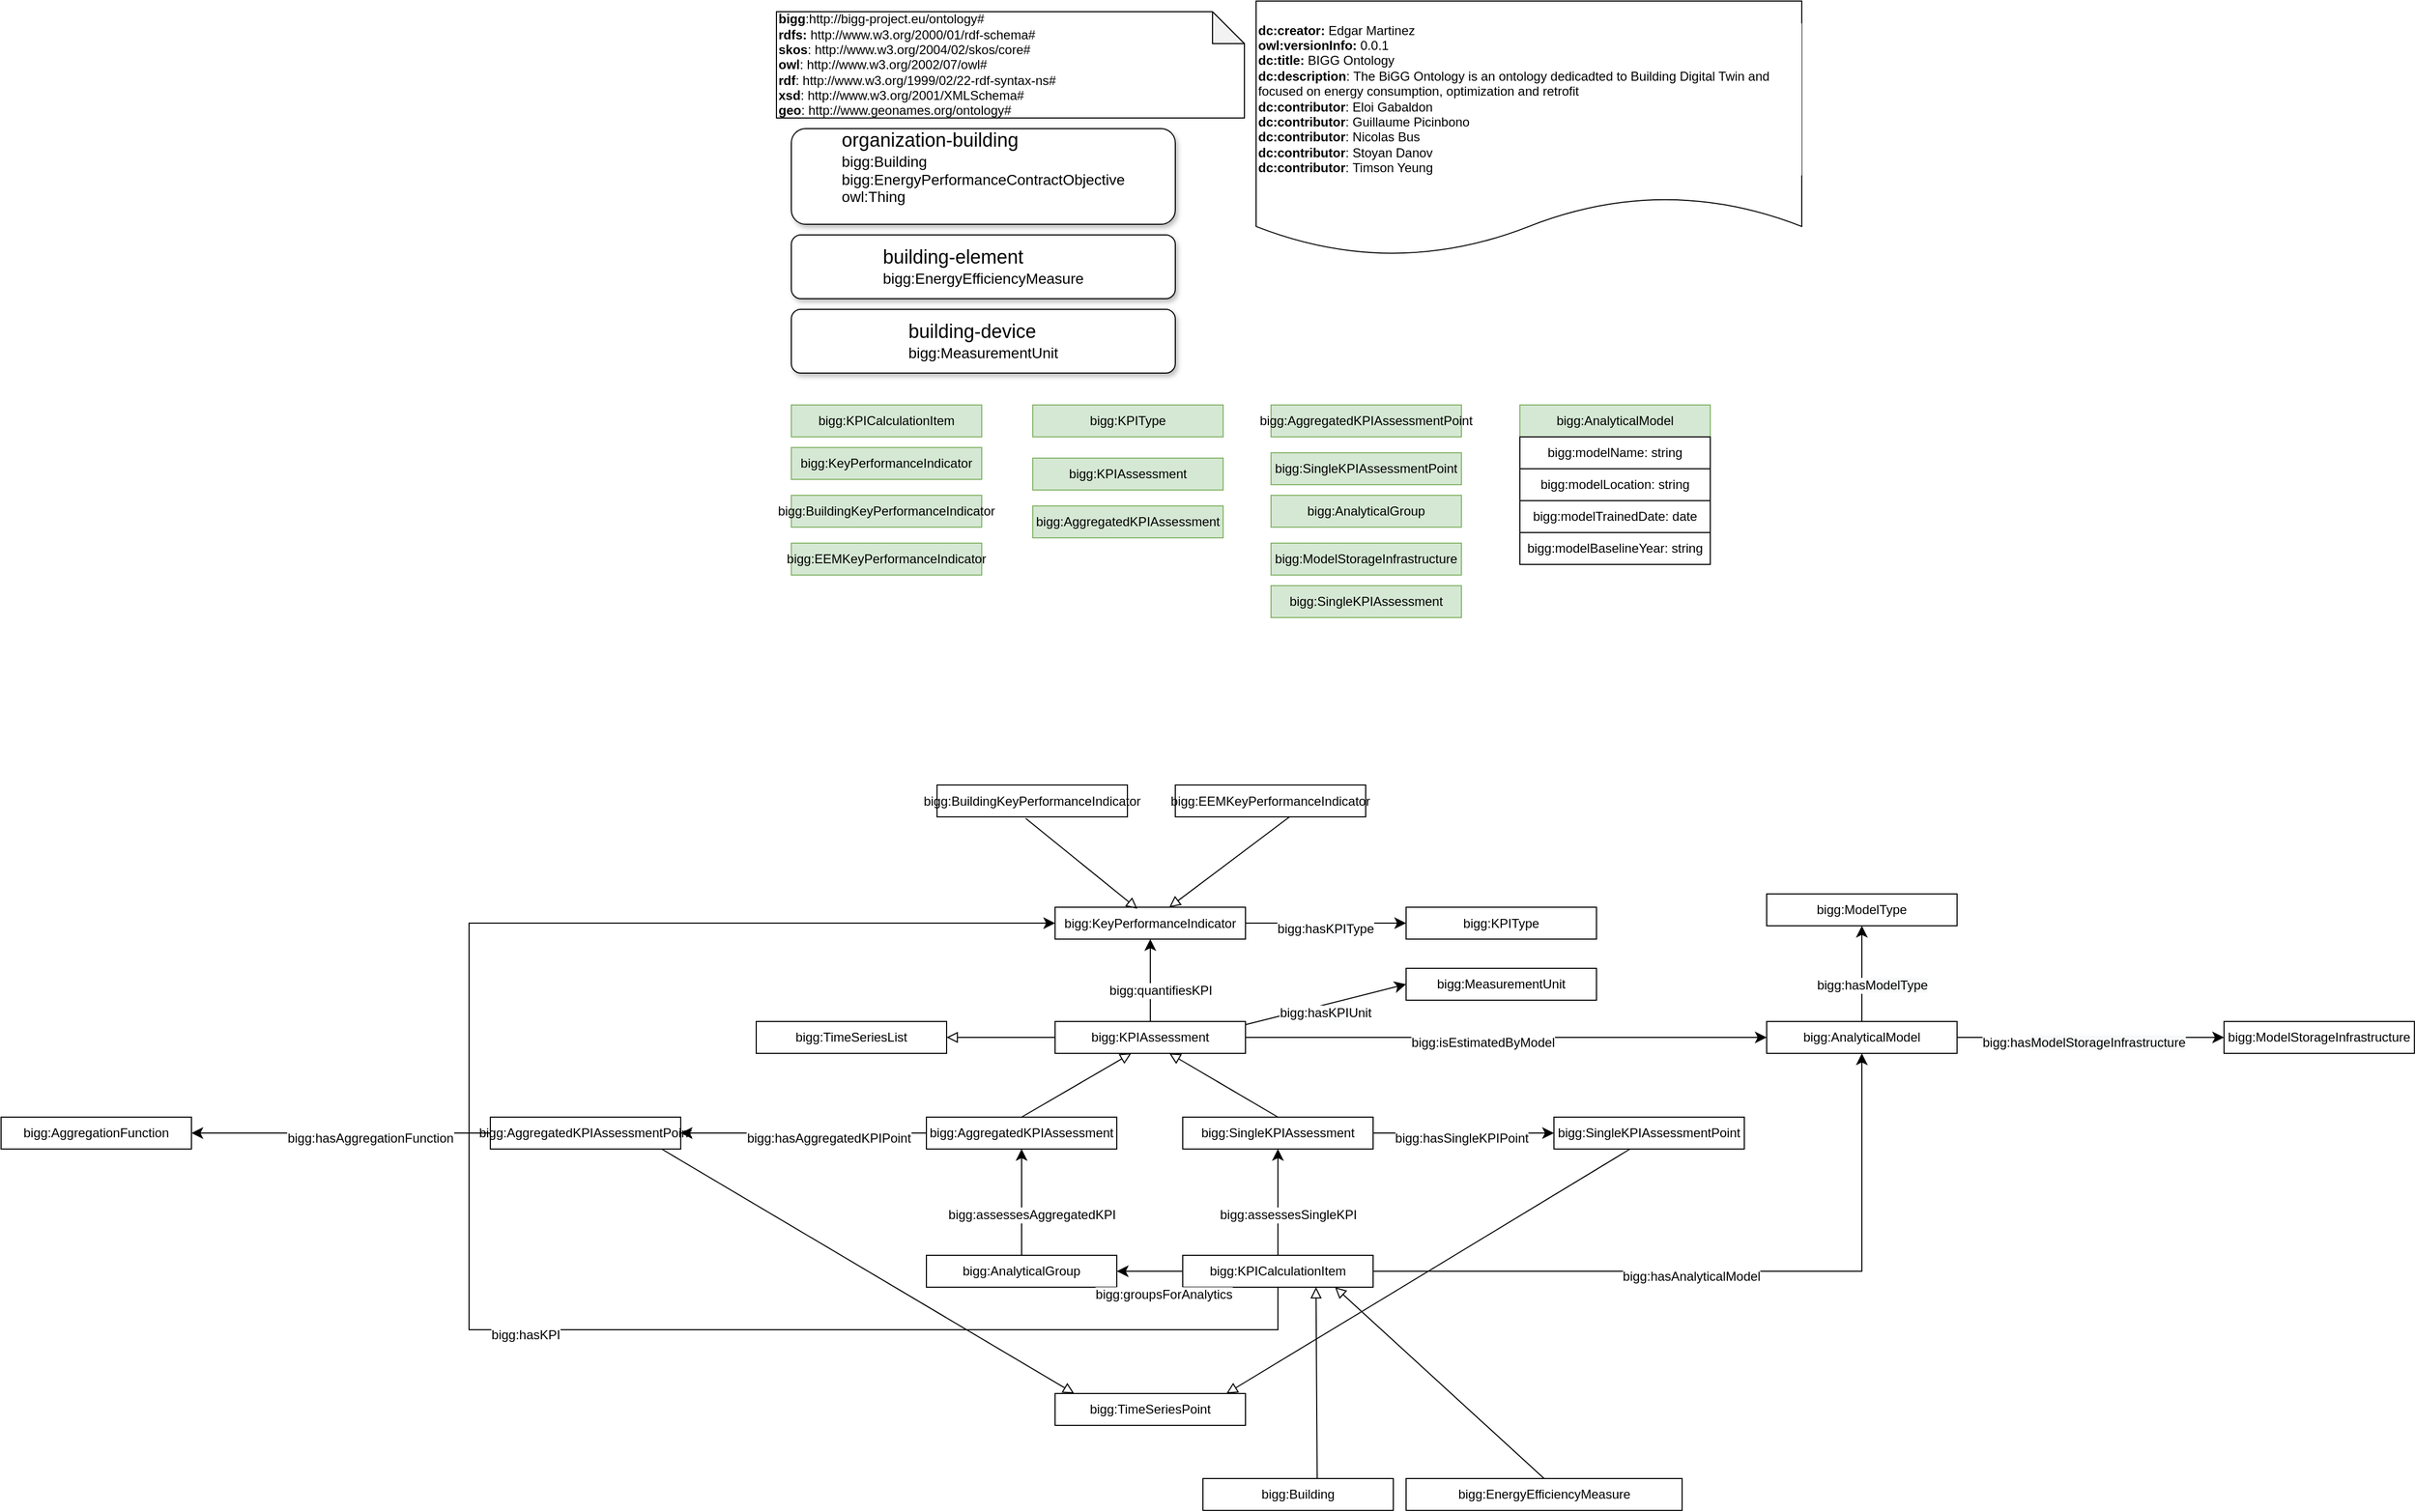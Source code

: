 <mxfile version="20.3.0" type="device"><diagram id="xN5c13emSfbrc5WPA_zT" name="Page-1"><mxGraphModel dx="1933" dy="2021" grid="1" gridSize="10" guides="1" tooltips="1" connect="1" arrows="1" fold="1" page="1" pageScale="1" pageWidth="827" pageHeight="1169" math="0" shadow="0"><root><mxCell id="0"/><mxCell id="1" parent="0"/><mxCell id="2" value="&lt;div&gt;&lt;b&gt;bigg&lt;/b&gt;:http://bigg-project.eu/ontology#&lt;/div&gt;&lt;div&gt;&lt;/div&gt;&lt;b&gt;rdfs:&lt;/b&gt; http://www.w3.org/2000/01/rdf-schema#&lt;br&gt;&lt;div&gt;&lt;span style=&quot;background-color: initial;&quot;&gt;&lt;b&gt;skos&lt;/b&gt;: http://www.w3.org/2004/02/skos/core#&lt;/span&gt;&lt;br&gt;&lt;/div&gt;&lt;div&gt;&lt;b&gt;owl&lt;/b&gt;: http://www.w3.org/2002/07/owl#&lt;/div&gt;&lt;div&gt;&lt;span style=&quot;background-color: initial;&quot;&gt;&lt;b&gt;rdf&lt;/b&gt;: http://www.w3.org/1999/02/22-rdf-syntax-ns#&lt;/span&gt;&lt;br&gt;&lt;/div&gt;&lt;div&gt;&lt;b&gt;xsd&lt;/b&gt;: http://www.w3.org/2001/XMLSchema#&lt;/div&gt;&lt;div&gt;&lt;span style=&quot;background-color: initial;&quot;&gt;&lt;b&gt;geo&lt;/b&gt;: http://www.geonames.org/ontology#&lt;/span&gt;&lt;/div&gt;" style="shape=note;whiteSpace=wrap;html=1;backgroundOutline=1;darkOpacity=0.05;align=left;" parent="1" vertex="1"><mxGeometry x="-51" y="-60" width="440" height="100" as="geometry"/></mxCell><mxCell id="3" value="&lt;div&gt;&lt;b&gt;dc:creator:&lt;/b&gt;&amp;nbsp;Edgar Martinez&lt;/div&gt;&lt;div&gt;&lt;b&gt;owl:versionInfo:&lt;/b&gt; 0.0.1&lt;/div&gt;&lt;div&gt;&lt;b&gt;dc:title:&lt;/b&gt;&amp;nbsp;BIGG Ontology&lt;/div&gt;&lt;div&gt;&lt;b&gt;dc:description&lt;/b&gt;:&amp;nbsp;The BiGG Ontology is an ontology dedicadted to Building Digital Twin and focused on energy consumption, optimization and retrofit&lt;/div&gt;&lt;div&gt;&lt;b&gt;dc:contributor&lt;/b&gt;:&amp;nbsp;Eloi Gabaldon&lt;/div&gt;&lt;div&gt;&lt;b&gt;dc:contributor&lt;/b&gt;:&amp;nbsp;Guillaume Picinbono&lt;br&gt;&lt;/div&gt;&lt;div&gt;&lt;b&gt;dc:contributor&lt;/b&gt;:&amp;nbsp;&lt;span style=&quot;background-color: rgb(255, 255, 255);&quot;&gt;Nicolas Bus&lt;br&gt;&lt;/span&gt;&lt;/div&gt;&lt;div&gt;&lt;span style=&quot;background-color: rgb(255, 255, 255);&quot;&gt;&lt;b&gt;dc:contributor&lt;/b&gt;:&amp;nbsp;Stoyan Danov&lt;br&gt;&lt;/span&gt;&lt;/div&gt;&lt;div&gt;&lt;span style=&quot;background-color: rgb(255, 255, 255);&quot;&gt;&lt;b&gt;dc:contributor&lt;/b&gt;:&amp;nbsp;Timson Yeung&lt;/span&gt;&lt;/div&gt;" style="shape=document;whiteSpace=wrap;html=1;boundedLbl=1;labelBackgroundColor=#ffffff;strokeColor=#000000;fontSize=12;fontColor=#000000;size=0.233;align=left;" parent="1" vertex="1"><mxGeometry x="400" y="-70" width="513" height="240" as="geometry"/></mxCell><mxCell id="48" value="bigg:KPICalculationItem" style="rounded=0;whiteSpace=wrap;html=1;snapToPoint=1;points=[[0.1,0],[0.2,0],[0.3,0],[0.4,0],[0.5,0],[0.6,0],[0.7,0],[0.8,0],[0.9,0],[0,0.1],[0,0.3],[0,0.5],[0,0.7],[0,0.9],[0.1,1],[0.2,1],[0.3,1],[0.4,1],[0.5,1],[0.6,1],[0.7,1],[0.8,1],[0.9,1],[1,0.1],[1,0.3],[1,0.5],[1,0.7],[1,0.9]];fillColor=#d5e8d4;strokeColor=#82b366;" parent="1" vertex="1"><mxGeometry x="-37" y="310.0" width="179" height="30" as="geometry"/></mxCell><mxCell id="138" value="bigg:AnalyticalGroup" style="rounded=0;whiteSpace=wrap;html=1;snapToPoint=1;points=[[0.1,0],[0.2,0],[0.3,0],[0.4,0],[0.5,0],[0.6,0],[0.7,0],[0.8,0],[0.9,0],[0,0.1],[0,0.3],[0,0.5],[0,0.7],[0,0.9],[0.1,1],[0.2,1],[0.3,1],[0.4,1],[0.5,1],[0.6,1],[0.7,1],[0.8,1],[0.9,1],[1,0.1],[1,0.3],[1,0.5],[1,0.7],[1,0.9]];fillColor=#d5e8d4;strokeColor=#82b366;" parent="1" vertex="1"><mxGeometry x="414" y="395" width="179" height="30" as="geometry"/></mxCell><mxCell id="139" value="bigg:KPIAssessment" style="rounded=0;whiteSpace=wrap;html=1;snapToPoint=1;points=[[0.1,0],[0.2,0],[0.3,0],[0.4,0],[0.5,0],[0.6,0],[0.7,0],[0.8,0],[0.9,0],[0,0.1],[0,0.3],[0,0.5],[0,0.7],[0,0.9],[0.1,1],[0.2,1],[0.3,1],[0.4,1],[0.5,1],[0.6,1],[0.7,1],[0.8,1],[0.9,1],[1,0.1],[1,0.3],[1,0.5],[1,0.7],[1,0.9]];fillColor=#d5e8d4;strokeColor=#82b366;" parent="1" vertex="1"><mxGeometry x="190" y="360" width="179" height="30" as="geometry"/></mxCell><mxCell id="140" value="bigg:AggregatedKPIAssessment" style="rounded=0;whiteSpace=wrap;html=1;snapToPoint=1;points=[[0.1,0],[0.2,0],[0.3,0],[0.4,0],[0.5,0],[0.6,0],[0.7,0],[0.8,0],[0.9,0],[0,0.1],[0,0.3],[0,0.5],[0,0.7],[0,0.9],[0.1,1],[0.2,1],[0.3,1],[0.4,1],[0.5,1],[0.6,1],[0.7,1],[0.8,1],[0.9,1],[1,0.1],[1,0.3],[1,0.5],[1,0.7],[1,0.9]];fillColor=#d5e8d4;strokeColor=#82b366;" parent="1" vertex="1"><mxGeometry x="190" y="405" width="179" height="30" as="geometry"/></mxCell><mxCell id="141" value="bigg:SingleKPIAssessment" style="rounded=0;whiteSpace=wrap;html=1;snapToPoint=1;points=[[0.1,0],[0.2,0],[0.3,0],[0.4,0],[0.5,0],[0.6,0],[0.7,0],[0.8,0],[0.9,0],[0,0.1],[0,0.3],[0,0.5],[0,0.7],[0,0.9],[0.1,1],[0.2,1],[0.3,1],[0.4,1],[0.5,1],[0.6,1],[0.7,1],[0.8,1],[0.9,1],[1,0.1],[1,0.3],[1,0.5],[1,0.7],[1,0.9]];fillColor=#d5e8d4;strokeColor=#82b366;" parent="1" vertex="1"><mxGeometry x="414" y="480" width="179" height="30" as="geometry"/></mxCell><mxCell id="142" value="bigg:AggregatedKPIAssessmentPoint" style="rounded=0;whiteSpace=wrap;html=1;snapToPoint=1;points=[[0.1,0],[0.2,0],[0.3,0],[0.4,0],[0.5,0],[0.6,0],[0.7,0],[0.8,0],[0.9,0],[0,0.1],[0,0.3],[0,0.5],[0,0.7],[0,0.9],[0.1,1],[0.2,1],[0.3,1],[0.4,1],[0.5,1],[0.6,1],[0.7,1],[0.8,1],[0.9,1],[1,0.1],[1,0.3],[1,0.5],[1,0.7],[1,0.9]];fillColor=#d5e8d4;strokeColor=#82b366;" parent="1" vertex="1"><mxGeometry x="414" y="310" width="179" height="30" as="geometry"/></mxCell><mxCell id="143" value="bigg:SingleKPIAssessmentPoint" style="rounded=0;whiteSpace=wrap;html=1;snapToPoint=1;points=[[0.1,0],[0.2,0],[0.3,0],[0.4,0],[0.5,0],[0.6,0],[0.7,0],[0.8,0],[0.9,0],[0,0.1],[0,0.3],[0,0.5],[0,0.7],[0,0.9],[0.1,1],[0.2,1],[0.3,1],[0.4,1],[0.5,1],[0.6,1],[0.7,1],[0.8,1],[0.9,1],[1,0.1],[1,0.3],[1,0.5],[1,0.7],[1,0.9]];fillColor=#d5e8d4;strokeColor=#82b366;" parent="1" vertex="1"><mxGeometry x="414" y="355" width="179" height="30" as="geometry"/></mxCell><mxCell id="144" value="bigg:AnalyticalModel" style="rounded=0;whiteSpace=wrap;html=1;snapToPoint=1;points=[[0.1,0],[0.2,0],[0.3,0],[0.4,0],[0.5,0],[0.6,0],[0.7,0],[0.8,0],[0.9,0],[0,0.1],[0,0.3],[0,0.5],[0,0.7],[0,0.9],[0.1,1],[0.2,1],[0.3,1],[0.4,1],[0.5,1],[0.6,1],[0.7,1],[0.8,1],[0.9,1],[1,0.1],[1,0.3],[1,0.5],[1,0.7],[1,0.9]];fillColor=#d5e8d4;strokeColor=#82b366;" parent="1" vertex="1"><mxGeometry x="648" y="310" width="179" height="30" as="geometry"/></mxCell><mxCell id="145" value="bigg:KeyPerformanceIndicator" style="rounded=0;whiteSpace=wrap;html=1;snapToPoint=1;points=[[0.1,0],[0.2,0],[0.3,0],[0.4,0],[0.5,0],[0.6,0],[0.7,0],[0.8,0],[0.9,0],[0,0.1],[0,0.3],[0,0.5],[0,0.7],[0,0.9],[0.1,1],[0.2,1],[0.3,1],[0.4,1],[0.5,1],[0.6,1],[0.7,1],[0.8,1],[0.9,1],[1,0.1],[1,0.3],[1,0.5],[1,0.7],[1,0.9]];fillColor=#d5e8d4;strokeColor=#82b366;" parent="1" vertex="1"><mxGeometry x="-37" y="350" width="179" height="30" as="geometry"/></mxCell><mxCell id="151" value="bigg:KPIType" style="rounded=0;whiteSpace=wrap;html=1;snapToPoint=1;points=[[0.1,0],[0.2,0],[0.3,0],[0.4,0],[0.5,0],[0.6,0],[0.7,0],[0.8,0],[0.9,0],[0,0.1],[0,0.3],[0,0.5],[0,0.7],[0,0.9],[0.1,1],[0.2,1],[0.3,1],[0.4,1],[0.5,1],[0.6,1],[0.7,1],[0.8,1],[0.9,1],[1,0.1],[1,0.3],[1,0.5],[1,0.7],[1,0.9]];fillColor=#d5e8d4;strokeColor=#82b366;" parent="1" vertex="1"><mxGeometry x="190" y="310" width="179" height="30" as="geometry"/></mxCell><mxCell id="152" value="bigg:KeyPerformanceIndicator" style="rounded=0;whiteSpace=wrap;html=1;snapToPoint=1;points=[[0.1,0],[0.2,0],[0.3,0],[0.4,0],[0.5,0],[0.6,0],[0.7,0],[0.8,0],[0.9,0],[0,0.1],[0,0.3],[0,0.5],[0,0.7],[0,0.9],[0.1,1],[0.2,1],[0.3,1],[0.4,1],[0.5,1],[0.6,1],[0.7,1],[0.8,1],[0.9,1],[1,0.1],[1,0.3],[1,0.5],[1,0.7],[1,0.9]];" parent="1" vertex="1"><mxGeometry x="211" y="782.5" width="179" height="30" as="geometry"/></mxCell><mxCell id="153" value="bigg:KPIType" style="rounded=0;whiteSpace=wrap;html=1;snapToPoint=1;points=[[0.1,0],[0.2,0],[0.3,0],[0.4,0],[0.5,0],[0.6,0],[0.7,0],[0.8,0],[0.9,0],[0,0.1],[0,0.3],[0,0.5],[0,0.7],[0,0.9],[0.1,1],[0.2,1],[0.3,1],[0.4,1],[0.5,1],[0.6,1],[0.7,1],[0.8,1],[0.9,1],[1,0.1],[1,0.3],[1,0.5],[1,0.7],[1,0.9]];" parent="1" vertex="1"><mxGeometry x="541" y="782.5" width="179" height="30" as="geometry"/></mxCell><mxCell id="154" value="" style="endArrow=classic;html=1;endSize=8;arcSize=0;rounded=0;entryX=0;entryY=0.5;entryDx=0;entryDy=0;exitX=1;exitY=0.5;exitDx=0;exitDy=0;" parent="1" source="152" target="153" edge="1"><mxGeometry width="50" height="50" relative="1" as="geometry"><mxPoint x="710" y="859.5" as="sourcePoint"/><mxPoint x="841" y="859.5" as="targetPoint"/></mxGeometry></mxCell><mxCell id="155" value="&lt;div&gt;bigg:has&lt;span style=&quot;background-color: rgb(248, 249, 250);&quot;&gt;KPI&lt;/span&gt;Type&lt;/div&gt;" style="text;html=1;align=center;verticalAlign=middle;resizable=0;points=[];labelBackgroundColor=#ffffff;" parent="154" vertex="1" connectable="0"><mxGeometry x="-0.127" relative="1" as="geometry"><mxPoint x="9" y="5" as="offset"/></mxGeometry></mxCell><mxCell id="156" value="bigg:MeasurementUnit" style="rounded=0;whiteSpace=wrap;html=1;snapToPoint=1;points=[[0.1,0],[0.2,0],[0.3,0],[0.4,0],[0.5,0],[0.6,0],[0.7,0],[0.8,0],[0.9,0],[0,0.1],[0,0.3],[0,0.5],[0,0.7],[0,0.9],[0.1,1],[0.2,1],[0.3,1],[0.4,1],[0.5,1],[0.6,1],[0.7,1],[0.8,1],[0.9,1],[1,0.1],[1,0.3],[1,0.5],[1,0.7],[1,0.9]];" parent="1" vertex="1"><mxGeometry x="541" y="840" width="179" height="30" as="geometry"/></mxCell><mxCell id="157" value="" style="endArrow=classic;html=1;endSize=8;arcSize=0;rounded=0;entryX=0;entryY=0.5;entryDx=0;entryDy=0;exitX=1;exitY=0.1;exitDx=0;exitDy=0;" parent="1" source="174" target="156" edge="1"><mxGeometry width="50" height="50" relative="1" as="geometry"><mxPoint x="400.0" y="807.5" as="sourcePoint"/><mxPoint x="551" y="807.5" as="targetPoint"/></mxGeometry></mxCell><mxCell id="158" value="&lt;div&gt;bigg:has&lt;span style=&quot;background-color: rgb(248, 249, 250);&quot;&gt;KPI&lt;/span&gt;Unit&lt;/div&gt;" style="text;html=1;align=center;verticalAlign=middle;resizable=0;points=[];labelBackgroundColor=#ffffff;" parent="157" vertex="1" connectable="0"><mxGeometry x="-0.127" relative="1" as="geometry"><mxPoint x="9" y="5" as="offset"/></mxGeometry></mxCell><mxCell id="173" value="bigg:TimeSeriesList" style="rounded=0;whiteSpace=wrap;html=1;snapToPoint=1;points=[[0.1,0],[0.2,0],[0.3,0],[0.4,0],[0.5,0],[0.6,0],[0.7,0],[0.8,0],[0.9,0],[0,0.1],[0,0.3],[0,0.5],[0,0.7],[0,0.9],[0.1,1],[0.2,1],[0.3,1],[0.4,1],[0.5,1],[0.6,1],[0.7,1],[0.8,1],[0.9,1],[1,0.1],[1,0.3],[1,0.5],[1,0.7],[1,0.9]];" parent="1" vertex="1"><mxGeometry x="-70" y="890.0" width="179" height="30" as="geometry"/></mxCell><mxCell id="174" value="bigg:KPIAssessment" style="rounded=0;whiteSpace=wrap;html=1;snapToPoint=1;points=[[0.1,0],[0.2,0],[0.3,0],[0.4,0],[0.5,0],[0.6,0],[0.7,0],[0.8,0],[0.9,0],[0,0.1],[0,0.3],[0,0.5],[0,0.7],[0,0.9],[0.1,1],[0.2,1],[0.3,1],[0.4,1],[0.5,1],[0.6,1],[0.7,1],[0.8,1],[0.9,1],[1,0.1],[1,0.3],[1,0.5],[1,0.7],[1,0.9]];" parent="1" vertex="1"><mxGeometry x="211" y="890" width="179" height="30" as="geometry"/></mxCell><mxCell id="175" value="" style="endArrow=block;html=1;fontColor=#000099;exitX=0;exitY=0.5;exitDx=0;exitDy=0;endFill=0;entryX=1;entryY=0.5;entryDx=0;entryDy=0;endSize=8;arcSize=0;rounded=0;" parent="1" source="174" target="173" edge="1"><mxGeometry width="50" height="50" relative="1" as="geometry"><mxPoint x="1009.5" y="820" as="sourcePoint"/><mxPoint x="471.5" y="810" as="targetPoint"/></mxGeometry></mxCell><mxCell id="176" value="" style="endArrow=classic;html=1;endSize=8;arcSize=0;rounded=0;entryX=0.5;entryY=1;entryDx=0;entryDy=0;exitX=0.5;exitY=0;exitDx=0;exitDy=0;" parent="1" source="174" target="152" edge="1"><mxGeometry width="50" height="50" relative="1" as="geometry"><mxPoint x="400" y="807.5" as="sourcePoint"/><mxPoint x="551" y="722.5" as="targetPoint"/></mxGeometry></mxCell><mxCell id="177" value="&lt;div&gt;bigg:quantifiesKPI&lt;/div&gt;" style="text;html=1;align=center;verticalAlign=middle;resizable=0;points=[];labelBackgroundColor=#ffffff;" parent="176" vertex="1" connectable="0"><mxGeometry x="-0.127" relative="1" as="geometry"><mxPoint x="9" y="5" as="offset"/></mxGeometry></mxCell><mxCell id="178" value="bigg:BuildingKeyPerformanceIndicator" style="rounded=0;whiteSpace=wrap;html=1;snapToPoint=1;points=[[0.1,0],[0.2,0],[0.3,0],[0.4,0],[0.5,0],[0.6,0],[0.7,0],[0.8,0],[0.9,0],[0,0.1],[0,0.3],[0,0.5],[0,0.7],[0,0.9],[0.1,1],[0.2,1],[0.3,1],[0.4,1],[0.5,1],[0.6,1],[0.7,1],[0.8,1],[0.9,1],[1,0.1],[1,0.3],[1,0.5],[1,0.7],[1,0.9]];fillColor=#d5e8d4;strokeColor=#82b366;" parent="1" vertex="1"><mxGeometry x="-37" y="395" width="179" height="30" as="geometry"/></mxCell><mxCell id="179" value="bigg:EEMKeyPerformanceIndicator" style="rounded=0;whiteSpace=wrap;html=1;snapToPoint=1;points=[[0.1,0],[0.2,0],[0.3,0],[0.4,0],[0.5,0],[0.6,0],[0.7,0],[0.8,0],[0.9,0],[0,0.1],[0,0.3],[0,0.5],[0,0.7],[0,0.9],[0.1,1],[0.2,1],[0.3,1],[0.4,1],[0.5,1],[0.6,1],[0.7,1],[0.8,1],[0.9,1],[1,0.1],[1,0.3],[1,0.5],[1,0.7],[1,0.9]];fillColor=#d5e8d4;strokeColor=#82b366;" parent="1" vertex="1"><mxGeometry x="-37" y="440" width="179" height="30" as="geometry"/></mxCell><mxCell id="180" value="bigg:BuildingKeyPerformanceIndicator" style="rounded=0;whiteSpace=wrap;html=1;snapToPoint=1;points=[[0.1,0],[0.2,0],[0.3,0],[0.4,0],[0.5,0],[0.6,0],[0.7,0],[0.8,0],[0.9,0],[0,0.1],[0,0.3],[0,0.5],[0,0.7],[0,0.9],[0.1,1],[0.2,1],[0.3,1],[0.4,1],[0.5,1],[0.6,1],[0.7,1],[0.8,1],[0.9,1],[1,0.1],[1,0.3],[1,0.5],[1,0.7],[1,0.9]];" parent="1" vertex="1"><mxGeometry x="100" y="667.5" width="179" height="30" as="geometry"/></mxCell><mxCell id="181" value="bigg:EEMKeyPerformanceIndicator" style="rounded=0;whiteSpace=wrap;html=1;snapToPoint=1;points=[[0.1,0],[0.2,0],[0.3,0],[0.4,0],[0.5,0],[0.6,0],[0.7,0],[0.8,0],[0.9,0],[0,0.1],[0,0.3],[0,0.5],[0,0.7],[0,0.9],[0.1,1],[0.2,1],[0.3,1],[0.4,1],[0.5,1],[0.6,1],[0.7,1],[0.8,1],[0.9,1],[1,0.1],[1,0.3],[1,0.5],[1,0.7],[1,0.9]];" parent="1" vertex="1"><mxGeometry x="324" y="667.5" width="179" height="30" as="geometry"/></mxCell><mxCell id="182" value="" style="endArrow=block;html=1;fontColor=#000099;exitX=0.466;exitY=1.05;exitDx=0;exitDy=0;endFill=0;entryX=0.432;entryY=0.05;entryDx=0;entryDy=0;endSize=8;arcSize=0;rounded=0;exitPerimeter=0;entryPerimeter=0;" parent="1" source="180" target="152" edge="1"><mxGeometry width="50" height="50" relative="1" as="geometry"><mxPoint x="221" y="915" as="sourcePoint"/><mxPoint x="119.0" y="915" as="targetPoint"/></mxGeometry></mxCell><mxCell id="183" value="" style="endArrow=block;html=1;fontColor=#000099;exitX=0.6;exitY=1;exitDx=0;exitDy=0;endFill=0;entryX=0.6;entryY=0;entryDx=0;entryDy=0;endSize=8;arcSize=0;rounded=0;" parent="1" source="181" target="152" edge="1"><mxGeometry width="50" height="50" relative="1" as="geometry"><mxPoint x="193.414" y="709" as="sourcePoint"/><mxPoint x="298.328" y="794" as="targetPoint"/></mxGeometry></mxCell><mxCell id="184" value="bigg:AggregatedKPIAssessmentPoint" style="rounded=0;whiteSpace=wrap;html=1;snapToPoint=1;points=[[0.1,0],[0.2,0],[0.3,0],[0.4,0],[0.5,0],[0.6,0],[0.7,0],[0.8,0],[0.9,0],[0,0.1],[0,0.3],[0,0.5],[0,0.7],[0,0.9],[0.1,1],[0.2,1],[0.3,1],[0.4,1],[0.5,1],[0.6,1],[0.7,1],[0.8,1],[0.9,1],[1,0.1],[1,0.3],[1,0.5],[1,0.7],[1,0.9]];" parent="1" vertex="1"><mxGeometry x="-320" y="980" width="179" height="30" as="geometry"/></mxCell><mxCell id="185" value="bigg:SingleKPIAssessmentPoint" style="rounded=0;whiteSpace=wrap;html=1;snapToPoint=1;points=[[0.1,0],[0.2,0],[0.3,0],[0.4,0],[0.5,0],[0.6,0],[0.7,0],[0.8,0],[0.9,0],[0,0.1],[0,0.3],[0,0.5],[0,0.7],[0,0.9],[0.1,1],[0.2,1],[0.3,1],[0.4,1],[0.5,1],[0.6,1],[0.7,1],[0.8,1],[0.9,1],[1,0.1],[1,0.3],[1,0.5],[1,0.7],[1,0.9]];" parent="1" vertex="1"><mxGeometry x="680" y="980" width="179" height="30" as="geometry"/></mxCell><mxCell id="186" value="" style="endArrow=block;html=1;fontColor=#000099;endFill=0;entryX=0.4;entryY=1;entryDx=0;entryDy=0;endSize=8;arcSize=0;rounded=0;exitX=0.5;exitY=0;exitDx=0;exitDy=0;" parent="1" source="194" target="174" edge="1"><mxGeometry width="50" height="50" relative="1" as="geometry"><mxPoint x="190" y="970" as="sourcePoint"/><mxPoint x="298.328" y="794" as="targetPoint"/></mxGeometry></mxCell><mxCell id="187" value="" style="endArrow=block;html=1;fontColor=#000099;endFill=0;entryX=0.6;entryY=1;entryDx=0;entryDy=0;endSize=8;arcSize=0;rounded=0;exitX=0.5;exitY=0;exitDx=0;exitDy=0;" parent="1" source="195" target="174" edge="1"><mxGeometry width="50" height="50" relative="1" as="geometry"><mxPoint x="440" y="970" as="sourcePoint"/><mxPoint x="292.6" y="930" as="targetPoint"/></mxGeometry></mxCell><mxCell id="188" value="bigg:AnalyticalModel" style="rounded=0;whiteSpace=wrap;html=1;snapToPoint=1;points=[[0.1,0],[0.2,0],[0.3,0],[0.4,0],[0.5,0],[0.6,0],[0.7,0],[0.8,0],[0.9,0],[0,0.1],[0,0.3],[0,0.5],[0,0.7],[0,0.9],[0.1,1],[0.2,1],[0.3,1],[0.4,1],[0.5,1],[0.6,1],[0.7,1],[0.8,1],[0.9,1],[1,0.1],[1,0.3],[1,0.5],[1,0.7],[1,0.9]];" parent="1" vertex="1"><mxGeometry x="880" y="890" width="179" height="30" as="geometry"/></mxCell><mxCell id="189" value="" style="endArrow=classic;html=1;endSize=8;arcSize=0;rounded=0;entryX=0;entryY=0.5;entryDx=0;entryDy=0;exitX=1;exitY=0.5;exitDx=0;exitDy=0;" parent="1" source="174" target="188" edge="1"><mxGeometry width="50" height="50" relative="1" as="geometry"><mxPoint x="400" y="807.5" as="sourcePoint"/><mxPoint x="551" y="807.5" as="targetPoint"/></mxGeometry></mxCell><mxCell id="190" value="&lt;div&gt;bigg:isEstimatedByModel&lt;/div&gt;" style="text;html=1;align=center;verticalAlign=middle;resizable=0;points=[];labelBackgroundColor=#ffffff;" parent="189" vertex="1" connectable="0"><mxGeometry x="-0.127" relative="1" as="geometry"><mxPoint x="9" y="5" as="offset"/></mxGeometry></mxCell><mxCell id="191" value="bigg:KPICalculationItem" style="rounded=0;whiteSpace=wrap;html=1;snapToPoint=1;points=[[0.1,0],[0.2,0],[0.3,0],[0.4,0],[0.5,0],[0.6,0],[0.7,0],[0.8,0],[0.9,0],[0,0.1],[0,0.3],[0,0.5],[0,0.7],[0,0.9],[0.1,1],[0.2,1],[0.3,1],[0.4,1],[0.5,1],[0.6,1],[0.7,1],[0.8,1],[0.9,1],[1,0.1],[1,0.3],[1,0.5],[1,0.7],[1,0.9]];" parent="1" vertex="1"><mxGeometry x="331" y="1110" width="179" height="30" as="geometry"/></mxCell><mxCell id="192" value="" style="endArrow=classic;html=1;endSize=8;arcSize=0;rounded=0;exitX=0.5;exitY=0;exitDx=0;exitDy=0;entryX=0.5;entryY=1;entryDx=0;entryDy=0;" parent="1" source="191" target="195" edge="1"><mxGeometry width="50" height="50" relative="1" as="geometry"><mxPoint x="400" y="915" as="sourcePoint"/><mxPoint x="460" y="1050" as="targetPoint"/></mxGeometry></mxCell><mxCell id="193" value="&lt;div&gt;bigg:assessesSingleKPI&lt;/div&gt;" style="text;html=1;align=center;verticalAlign=middle;resizable=0;points=[];labelBackgroundColor=#ffffff;" parent="192" vertex="1" connectable="0"><mxGeometry x="-0.127" relative="1" as="geometry"><mxPoint x="9" y="5" as="offset"/></mxGeometry></mxCell><mxCell id="194" value="bigg:AggregatedKPIAssessment" style="rounded=0;whiteSpace=wrap;html=1;snapToPoint=1;points=[[0.1,0],[0.2,0],[0.3,0],[0.4,0],[0.5,0],[0.6,0],[0.7,0],[0.8,0],[0.9,0],[0,0.1],[0,0.3],[0,0.5],[0,0.7],[0,0.9],[0.1,1],[0.2,1],[0.3,1],[0.4,1],[0.5,1],[0.6,1],[0.7,1],[0.8,1],[0.9,1],[1,0.1],[1,0.3],[1,0.5],[1,0.7],[1,0.9]];" parent="1" vertex="1"><mxGeometry x="90" y="980" width="179" height="30" as="geometry"/></mxCell><mxCell id="195" value="bigg:SingleKPIAssessment" style="rounded=0;whiteSpace=wrap;html=1;snapToPoint=1;points=[[0.1,0],[0.2,0],[0.3,0],[0.4,0],[0.5,0],[0.6,0],[0.7,0],[0.8,0],[0.9,0],[0,0.1],[0,0.3],[0,0.5],[0,0.7],[0,0.9],[0.1,1],[0.2,1],[0.3,1],[0.4,1],[0.5,1],[0.6,1],[0.7,1],[0.8,1],[0.9,1],[1,0.1],[1,0.3],[1,0.5],[1,0.7],[1,0.9]];" parent="1" vertex="1"><mxGeometry x="331" y="980" width="179" height="30" as="geometry"/></mxCell><mxCell id="196" value="" style="endArrow=classic;html=1;endSize=8;arcSize=0;rounded=0;entryX=0;entryY=0.5;entryDx=0;entryDy=0;exitX=1;exitY=0.5;exitDx=0;exitDy=0;" parent="1" source="195" target="185" edge="1"><mxGeometry width="50" height="50" relative="1" as="geometry"><mxPoint x="400" y="915" as="sourcePoint"/><mxPoint x="660" y="915" as="targetPoint"/></mxGeometry></mxCell><mxCell id="197" value="&lt;div&gt;bigg:hasSingleKPIPoint&lt;/div&gt;" style="text;html=1;align=center;verticalAlign=middle;resizable=0;points=[];labelBackgroundColor=#ffffff;" parent="196" vertex="1" connectable="0"><mxGeometry x="-0.127" relative="1" as="geometry"><mxPoint x="9" y="5" as="offset"/></mxGeometry></mxCell><mxCell id="198" value="" style="endArrow=classic;html=1;endSize=8;arcSize=0;rounded=0;entryX=1;entryY=0.5;entryDx=0;entryDy=0;exitX=0;exitY=0.5;exitDx=0;exitDy=0;" parent="1" source="194" target="184" edge="1"><mxGeometry width="50" height="50" relative="1" as="geometry"><mxPoint x="520" y="1005" as="sourcePoint"/><mxPoint x="690" y="1005" as="targetPoint"/></mxGeometry></mxCell><mxCell id="199" value="&lt;div&gt;bigg:hasAggregatedKPIPoint&lt;/div&gt;" style="text;html=1;align=center;verticalAlign=middle;resizable=0;points=[];labelBackgroundColor=#ffffff;" parent="198" vertex="1" connectable="0"><mxGeometry x="-0.127" relative="1" as="geometry"><mxPoint x="9" y="5" as="offset"/></mxGeometry></mxCell><mxCell id="200" value="bigg:TimeSeriesPoint" style="rounded=0;whiteSpace=wrap;html=1;snapToPoint=1;points=[[0.1,0],[0.2,0],[0.3,0],[0.4,0],[0.5,0],[0.6,0],[0.7,0],[0.8,0],[0.9,0],[0,0.1],[0,0.3],[0,0.5],[0,0.7],[0,0.9],[0.1,1],[0.2,1],[0.3,1],[0.4,1],[0.5,1],[0.6,1],[0.7,1],[0.8,1],[0.9,1],[1,0.1],[1,0.3],[1,0.5],[1,0.7],[1,0.9]];" parent="1" vertex="1"><mxGeometry x="211" y="1240" width="179" height="30" as="geometry"/></mxCell><mxCell id="201" value="" style="endArrow=block;html=1;fontColor=#000099;endFill=0;entryX=0.9;entryY=0;entryDx=0;entryDy=0;endSize=8;arcSize=0;rounded=0;exitX=0.4;exitY=1;exitDx=0;exitDy=0;" parent="1" source="185" target="200" edge="1"><mxGeometry width="50" height="50" relative="1" as="geometry"><mxPoint x="430.5" y="990" as="sourcePoint"/><mxPoint x="328.4" y="930" as="targetPoint"/></mxGeometry></mxCell><mxCell id="202" value="" style="endArrow=block;html=1;fontColor=#000099;endFill=0;entryX=0.1;entryY=0;entryDx=0;entryDy=0;endSize=8;arcSize=0;rounded=0;exitX=0.9;exitY=1;exitDx=0;exitDy=0;" parent="1" source="184" target="200" edge="1"><mxGeometry width="50" height="50" relative="1" as="geometry"><mxPoint x="774.13" y="989.82" as="sourcePoint"/><mxPoint x="513.5" y="870" as="targetPoint"/></mxGeometry></mxCell><mxCell id="203" value="bigg:AnalyticalGroup" style="rounded=0;whiteSpace=wrap;html=1;snapToPoint=1;points=[[0.1,0],[0.2,0],[0.3,0],[0.4,0],[0.5,0],[0.6,0],[0.7,0],[0.8,0],[0.9,0],[0,0.1],[0,0.3],[0,0.5],[0,0.7],[0,0.9],[0.1,1],[0.2,1],[0.3,1],[0.4,1],[0.5,1],[0.6,1],[0.7,1],[0.8,1],[0.9,1],[1,0.1],[1,0.3],[1,0.5],[1,0.7],[1,0.9]];" parent="1" vertex="1"><mxGeometry x="90" y="1110" width="179" height="30" as="geometry"/></mxCell><mxCell id="204" value="" style="endArrow=classic;html=1;endSize=8;arcSize=0;rounded=0;entryX=1;entryY=0.5;entryDx=0;entryDy=0;exitX=0;exitY=0.5;exitDx=0;exitDy=0;" parent="1" source="191" target="203" edge="1"><mxGeometry width="50" height="50" relative="1" as="geometry"><mxPoint x="330" y="1130" as="sourcePoint"/><mxPoint x="430.5" y="1020" as="targetPoint"/></mxGeometry></mxCell><mxCell id="205" value="&lt;div&gt;bigg:groupsForAnalytics&lt;/div&gt;" style="text;html=1;align=center;verticalAlign=middle;resizable=0;points=[];labelBackgroundColor=#ffffff;" parent="204" vertex="1" connectable="0"><mxGeometry x="-0.127" relative="1" as="geometry"><mxPoint x="9" y="22" as="offset"/></mxGeometry></mxCell><mxCell id="206" value="" style="endArrow=classic;html=1;endSize=8;arcSize=0;rounded=0;exitX=0.5;exitY=0;exitDx=0;exitDy=0;entryX=0.5;entryY=1;entryDx=0;entryDy=0;" parent="1" source="203" target="194" edge="1"><mxGeometry width="50" height="50" relative="1" as="geometry"><mxPoint x="188.17" y="1110" as="sourcePoint"/><mxPoint x="188.17" y="1010" as="targetPoint"/></mxGeometry></mxCell><mxCell id="207" value="&lt;div&gt;bigg:assessesAggregatedKPI&lt;/div&gt;" style="text;html=1;align=center;verticalAlign=middle;resizable=0;points=[];labelBackgroundColor=#ffffff;" parent="206" vertex="1" connectable="0"><mxGeometry x="-0.127" relative="1" as="geometry"><mxPoint x="9" y="5" as="offset"/></mxGeometry></mxCell><mxCell id="208" value="" style="endArrow=classic;html=1;endSize=8;arcSize=0;rounded=0;exitX=1;exitY=0.5;exitDx=0;exitDy=0;edgeStyle=orthogonalEdgeStyle;entryX=0.5;entryY=1;entryDx=0;entryDy=0;" parent="1" source="191" target="188" edge="1"><mxGeometry width="50" height="50" relative="1" as="geometry"><mxPoint x="400" y="915" as="sourcePoint"/><mxPoint x="940" y="1120" as="targetPoint"/></mxGeometry></mxCell><mxCell id="209" value="&lt;div&gt;bigg:hasAnalyticalModel&lt;/div&gt;" style="text;html=1;align=center;verticalAlign=middle;resizable=0;points=[];labelBackgroundColor=#ffffff;" parent="208" vertex="1" connectable="0"><mxGeometry x="-0.127" relative="1" as="geometry"><mxPoint x="9" y="5" as="offset"/></mxGeometry></mxCell><mxCell id="210" value="" style="endArrow=classic;html=1;endSize=8;arcSize=0;rounded=0;exitX=0.5;exitY=1;exitDx=0;exitDy=0;edgeStyle=orthogonalEdgeStyle;entryX=0;entryY=0.5;entryDx=0;entryDy=0;" parent="1" source="191" target="152" edge="1"><mxGeometry width="50" height="50" relative="1" as="geometry"><mxPoint x="520" y="1135" as="sourcePoint"/><mxPoint x="979.5" y="930" as="targetPoint"/><Array as="points"><mxPoint x="421" y="1180"/><mxPoint x="-340" y="1180"/><mxPoint x="-340" y="798"/></Array></mxGeometry></mxCell><mxCell id="211" value="&lt;div&gt;bigg:hasKPI&lt;/div&gt;" style="text;html=1;align=center;verticalAlign=middle;resizable=0;points=[];labelBackgroundColor=#ffffff;" parent="210" vertex="1" connectable="0"><mxGeometry x="-0.127" relative="1" as="geometry"><mxPoint x="9" y="5" as="offset"/></mxGeometry></mxCell><mxCell id="212" value="bigg:Building" style="rounded=0;whiteSpace=wrap;html=1;snapToPoint=1;points=[[0.1,0],[0.2,0],[0.3,0],[0.4,0],[0.5,0],[0.6,0],[0.7,0],[0.8,0],[0.9,0],[0,0.1],[0,0.3],[0,0.5],[0,0.7],[0,0.9],[0.1,1],[0.2,1],[0.3,1],[0.4,1],[0.5,1],[0.6,1],[0.7,1],[0.8,1],[0.9,1],[1,0.1],[1,0.3],[1,0.5],[1,0.7],[1,0.9]];" parent="1" vertex="1"><mxGeometry x="350" y="1320" width="179" height="30" as="geometry"/></mxCell><mxCell id="213" value="bigg:EnergyEfficiencyMeasure" style="rounded=0;whiteSpace=wrap;html=1;snapToPoint=1;points=[[0.1,0],[0.2,0],[0.3,0],[0.4,0],[0.5,0],[0.6,0],[0.7,0],[0.8,0],[0.9,0],[0,0.1],[0,0.3],[0,0.5],[0,0.7],[0,0.9],[0.1,1],[0.2,1],[0.3,1],[0.4,1],[0.5,1],[0.6,1],[0.7,1],[0.8,1],[0.9,1],[1,0.1],[1,0.3],[1,0.5],[1,0.7],[1,0.9]];" parent="1" vertex="1"><mxGeometry x="541" y="1320" width="259.5" height="30" as="geometry"/></mxCell><mxCell id="214" value="" style="endArrow=block;html=1;fontColor=#000099;endFill=0;entryX=0.8;entryY=1;entryDx=0;entryDy=0;endSize=8;arcSize=0;rounded=0;exitX=0.5;exitY=0;exitDx=0;exitDy=0;" parent="1" source="213" target="191" edge="1"><mxGeometry width="50" height="50" relative="1" as="geometry"><mxPoint x="761.6" y="1020" as="sourcePoint"/><mxPoint x="382.1" y="1250" as="targetPoint"/></mxGeometry></mxCell><mxCell id="215" value="" style="endArrow=block;html=1;fontColor=#000099;endFill=0;entryX=0.7;entryY=1;entryDx=0;entryDy=0;endSize=8;arcSize=0;rounded=0;exitX=0.6;exitY=0;exitDx=0;exitDy=0;" parent="1" source="212" target="191" edge="1"><mxGeometry width="50" height="50" relative="1" as="geometry"><mxPoint x="680.75" y="1330" as="sourcePoint"/><mxPoint x="484.2" y="1150" as="targetPoint"/></mxGeometry></mxCell><mxCell id="216" value="&lt;div style=&quot;text-align: left;&quot;&gt;&lt;span style=&quot;background-color: initial;&quot;&gt;&lt;font style=&quot;font-size: 18px;&quot;&gt;organization-building&lt;/font&gt;&amp;nbsp;&lt;/span&gt;&lt;/div&gt;&lt;div style=&quot;text-align: left;&quot;&gt;&lt;span style=&quot;background-color: initial;&quot;&gt;bigg:Building&lt;/span&gt;&lt;br&gt;&lt;/div&gt;&lt;div style=&quot;text-align: left;&quot;&gt;bigg:EnergyPerformanceContractObjective&lt;/div&gt;&lt;div style=&quot;text-align: left;&quot;&gt;owl:Thing&lt;/div&gt;&lt;div style=&quot;text-align: left;&quot;&gt;&lt;br&gt;&lt;/div&gt;&lt;div style=&quot;text-align: justify;&quot;&gt;&lt;/div&gt;" style="rounded=1;whiteSpace=wrap;html=1;shadow=1;fontSize=14;" parent="1" vertex="1"><mxGeometry x="-37" y="50" width="361" height="90" as="geometry"/></mxCell><mxCell id="217" value="&lt;div style=&quot;text-align: left;&quot;&gt;&lt;span style=&quot;background-color: initial;&quot;&gt;&lt;font style=&quot;font-size: 18px;&quot;&gt;building-element&lt;/font&gt;&amp;nbsp;&lt;/span&gt;&lt;/div&gt;&lt;div style=&quot;text-align: left;&quot;&gt;&lt;span style=&quot;background-color: initial;&quot;&gt;bigg:EnergyEfficiencyMeasure&lt;/span&gt;&lt;/div&gt;&lt;div style=&quot;text-align: justify;&quot;&gt;&lt;/div&gt;" style="rounded=1;whiteSpace=wrap;html=1;shadow=1;fontSize=14;" parent="1" vertex="1"><mxGeometry x="-37" y="150" width="361" height="60" as="geometry"/></mxCell><mxCell id="219" value="&lt;div style=&quot;text-align: left;&quot;&gt;&lt;span style=&quot;background-color: initial;&quot;&gt;&lt;font style=&quot;font-size: 18px;&quot;&gt;building-device&lt;/font&gt;&amp;nbsp;&lt;/span&gt;&lt;/div&gt;&lt;div style=&quot;text-align: left;&quot;&gt;&lt;span style=&quot;background-color: initial;&quot;&gt;bigg:MeasurementUnit&lt;/span&gt;&lt;/div&gt;&lt;div style=&quot;text-align: justify;&quot;&gt;&lt;/div&gt;" style="rounded=1;whiteSpace=wrap;html=1;shadow=1;fontSize=14;" parent="1" vertex="1"><mxGeometry x="-37" y="220" width="361" height="60" as="geometry"/></mxCell><mxCell id="221" value="bigg:ModelStorageInfrastructure" style="rounded=0;whiteSpace=wrap;html=1;snapToPoint=1;points=[[0.1,0],[0.2,0],[0.3,0],[0.4,0],[0.5,0],[0.6,0],[0.7,0],[0.8,0],[0.9,0],[0,0.1],[0,0.3],[0,0.5],[0,0.7],[0,0.9],[0.1,1],[0.2,1],[0.3,1],[0.4,1],[0.5,1],[0.6,1],[0.7,1],[0.8,1],[0.9,1],[1,0.1],[1,0.3],[1,0.5],[1,0.7],[1,0.9]];fillColor=#d5e8d4;strokeColor=#82b366;" parent="1" vertex="1"><mxGeometry x="414" y="440.0" width="179" height="30" as="geometry"/></mxCell><mxCell id="222" value="bigg:ModelStorageInfrastructure" style="rounded=0;whiteSpace=wrap;html=1;snapToPoint=1;points=[[0.1,0],[0.2,0],[0.3,0],[0.4,0],[0.5,0],[0.6,0],[0.7,0],[0.8,0],[0.9,0],[0,0.1],[0,0.3],[0,0.5],[0,0.7],[0,0.9],[0.1,1],[0.2,1],[0.3,1],[0.4,1],[0.5,1],[0.6,1],[0.7,1],[0.8,1],[0.9,1],[1,0.1],[1,0.3],[1,0.5],[1,0.7],[1,0.9]];" parent="1" vertex="1"><mxGeometry x="1310" y="890.0" width="179" height="30" as="geometry"/></mxCell><mxCell id="223" value="" style="endArrow=classic;html=1;endSize=8;arcSize=0;rounded=0;entryX=0;entryY=0.5;entryDx=0;entryDy=0;exitX=1;exitY=0.5;exitDx=0;exitDy=0;" parent="1" source="188" target="222" edge="1"><mxGeometry width="50" height="50" relative="1" as="geometry"><mxPoint x="400" y="807.5" as="sourcePoint"/><mxPoint x="551" y="807.5" as="targetPoint"/></mxGeometry></mxCell><mxCell id="224" value="&lt;div&gt;bigg:has&lt;span style=&quot;background-color: rgb(248, 249, 250);&quot;&gt;ModelStorageInfrastructure&lt;/span&gt;&lt;/div&gt;" style="text;html=1;align=center;verticalAlign=middle;resizable=0;points=[];labelBackgroundColor=#ffffff;" parent="223" vertex="1" connectable="0"><mxGeometry x="-0.127" relative="1" as="geometry"><mxPoint x="9" y="5" as="offset"/></mxGeometry></mxCell><mxCell id="227" value="bigg:modelName: string" style="rounded=0;whiteSpace=wrap;html=1;snapToPoint=1;points=[[0.1,0],[0.2,0],[0.3,0],[0.4,0],[0.5,0],[0.6,0],[0.7,0],[0.8,0],[0.9,0],[0,0.1],[0,0.3],[0,0.5],[0,0.7],[0,0.9],[0.1,1],[0.2,1],[0.3,1],[0.4,1],[0.5,1],[0.6,1],[0.7,1],[0.8,1],[0.9,1],[1,0.1],[1,0.3],[1,0.5],[1,0.7],[1,0.9]];" parent="1" vertex="1"><mxGeometry x="648" y="340.0" width="179" height="30" as="geometry"/></mxCell><mxCell id="229" value="bigg:modelLocation: string" style="rounded=0;whiteSpace=wrap;html=1;snapToPoint=1;points=[[0.1,0],[0.2,0],[0.3,0],[0.4,0],[0.5,0],[0.6,0],[0.7,0],[0.8,0],[0.9,0],[0,0.1],[0,0.3],[0,0.5],[0,0.7],[0,0.9],[0.1,1],[0.2,1],[0.3,1],[0.4,1],[0.5,1],[0.6,1],[0.7,1],[0.8,1],[0.9,1],[1,0.1],[1,0.3],[1,0.5],[1,0.7],[1,0.9]];" parent="1" vertex="1"><mxGeometry x="648" y="370.0" width="179" height="30" as="geometry"/></mxCell><mxCell id="aMNXibjqDT7EPzsapejx-229" value="bigg:modelTrainedDate: date" style="rounded=0;whiteSpace=wrap;html=1;snapToPoint=1;points=[[0.1,0],[0.2,0],[0.3,0],[0.4,0],[0.5,0],[0.6,0],[0.7,0],[0.8,0],[0.9,0],[0,0.1],[0,0.3],[0,0.5],[0,0.7],[0,0.9],[0.1,1],[0.2,1],[0.3,1],[0.4,1],[0.5,1],[0.6,1],[0.7,1],[0.8,1],[0.9,1],[1,0.1],[1,0.3],[1,0.5],[1,0.7],[1,0.9]];" parent="1" vertex="1"><mxGeometry x="648" y="400.0" width="179" height="30" as="geometry"/></mxCell><mxCell id="aMNXibjqDT7EPzsapejx-230" value="bigg:modelBaselineYear: string" style="rounded=0;whiteSpace=wrap;html=1;snapToPoint=1;points=[[0.1,0],[0.2,0],[0.3,0],[0.4,0],[0.5,0],[0.6,0],[0.7,0],[0.8,0],[0.9,0],[0,0.1],[0,0.3],[0,0.5],[0,0.7],[0,0.9],[0.1,1],[0.2,1],[0.3,1],[0.4,1],[0.5,1],[0.6,1],[0.7,1],[0.8,1],[0.9,1],[1,0.1],[1,0.3],[1,0.5],[1,0.7],[1,0.9]];" parent="1" vertex="1"><mxGeometry x="648" y="430.0" width="179" height="30" as="geometry"/></mxCell><mxCell id="mKPskTEtfikYYObuUV0O-229" value="bigg:ModelType" style="rounded=0;whiteSpace=wrap;html=1;snapToPoint=1;points=[[0.1,0],[0.2,0],[0.3,0],[0.4,0],[0.5,0],[0.6,0],[0.7,0],[0.8,0],[0.9,0],[0,0.1],[0,0.3],[0,0.5],[0,0.7],[0,0.9],[0.1,1],[0.2,1],[0.3,1],[0.4,1],[0.5,1],[0.6,1],[0.7,1],[0.8,1],[0.9,1],[1,0.1],[1,0.3],[1,0.5],[1,0.7],[1,0.9]];" parent="1" vertex="1"><mxGeometry x="880" y="770.0" width="179" height="30" as="geometry"/></mxCell><mxCell id="mKPskTEtfikYYObuUV0O-230" value="" style="endArrow=classic;html=1;endSize=8;arcSize=0;rounded=0;entryX=0.5;entryY=1;entryDx=0;entryDy=0;exitX=0.5;exitY=0;exitDx=0;exitDy=0;" parent="1" source="188" target="mKPskTEtfikYYObuUV0O-229" edge="1"><mxGeometry width="50" height="50" relative="1" as="geometry"><mxPoint x="1069" y="915" as="sourcePoint"/><mxPoint x="1320" y="915" as="targetPoint"/></mxGeometry></mxCell><mxCell id="mKPskTEtfikYYObuUV0O-231" value="&lt;div&gt;bigg:has&lt;span style=&quot;background-color: rgb(248, 249, 250);&quot;&gt;ModelType&lt;/span&gt;&lt;/div&gt;" style="text;html=1;align=center;verticalAlign=middle;resizable=0;points=[];labelBackgroundColor=#ffffff;" parent="mKPskTEtfikYYObuUV0O-230" vertex="1" connectable="0"><mxGeometry x="-0.127" relative="1" as="geometry"><mxPoint x="9" y="5" as="offset"/></mxGeometry></mxCell><mxCell id="G6B3H2P4B__x5f4on_8e-229" value="bigg:AggregationFunction" style="rounded=0;whiteSpace=wrap;html=1;snapToPoint=1;points=[[0.1,0],[0.2,0],[0.3,0],[0.4,0],[0.5,0],[0.6,0],[0.7,0],[0.8,0],[0.9,0],[0,0.1],[0,0.3],[0,0.5],[0,0.7],[0,0.9],[0.1,1],[0.2,1],[0.3,1],[0.4,1],[0.5,1],[0.6,1],[0.7,1],[0.8,1],[0.9,1],[1,0.1],[1,0.3],[1,0.5],[1,0.7],[1,0.9]];" vertex="1" parent="1"><mxGeometry x="-780" y="980" width="179" height="30" as="geometry"/></mxCell><mxCell id="G6B3H2P4B__x5f4on_8e-230" value="" style="endArrow=classic;html=1;endSize=8;arcSize=0;rounded=0;entryX=1;entryY=0.5;entryDx=0;entryDy=0;exitX=0;exitY=0.5;exitDx=0;exitDy=0;" edge="1" parent="1" source="184" target="G6B3H2P4B__x5f4on_8e-229"><mxGeometry width="50" height="50" relative="1" as="geometry"><mxPoint x="100" y="1005" as="sourcePoint"/><mxPoint x="-131" y="1005" as="targetPoint"/></mxGeometry></mxCell><mxCell id="G6B3H2P4B__x5f4on_8e-231" value="&lt;div&gt;bigg:hasAggregationFunction&lt;/div&gt;" style="text;html=1;align=center;verticalAlign=middle;resizable=0;points=[];labelBackgroundColor=#ffffff;" connectable="0" vertex="1" parent="G6B3H2P4B__x5f4on_8e-230"><mxGeometry x="-0.127" relative="1" as="geometry"><mxPoint x="9" y="5" as="offset"/></mxGeometry></mxCell></root></mxGraphModel></diagram></mxfile>